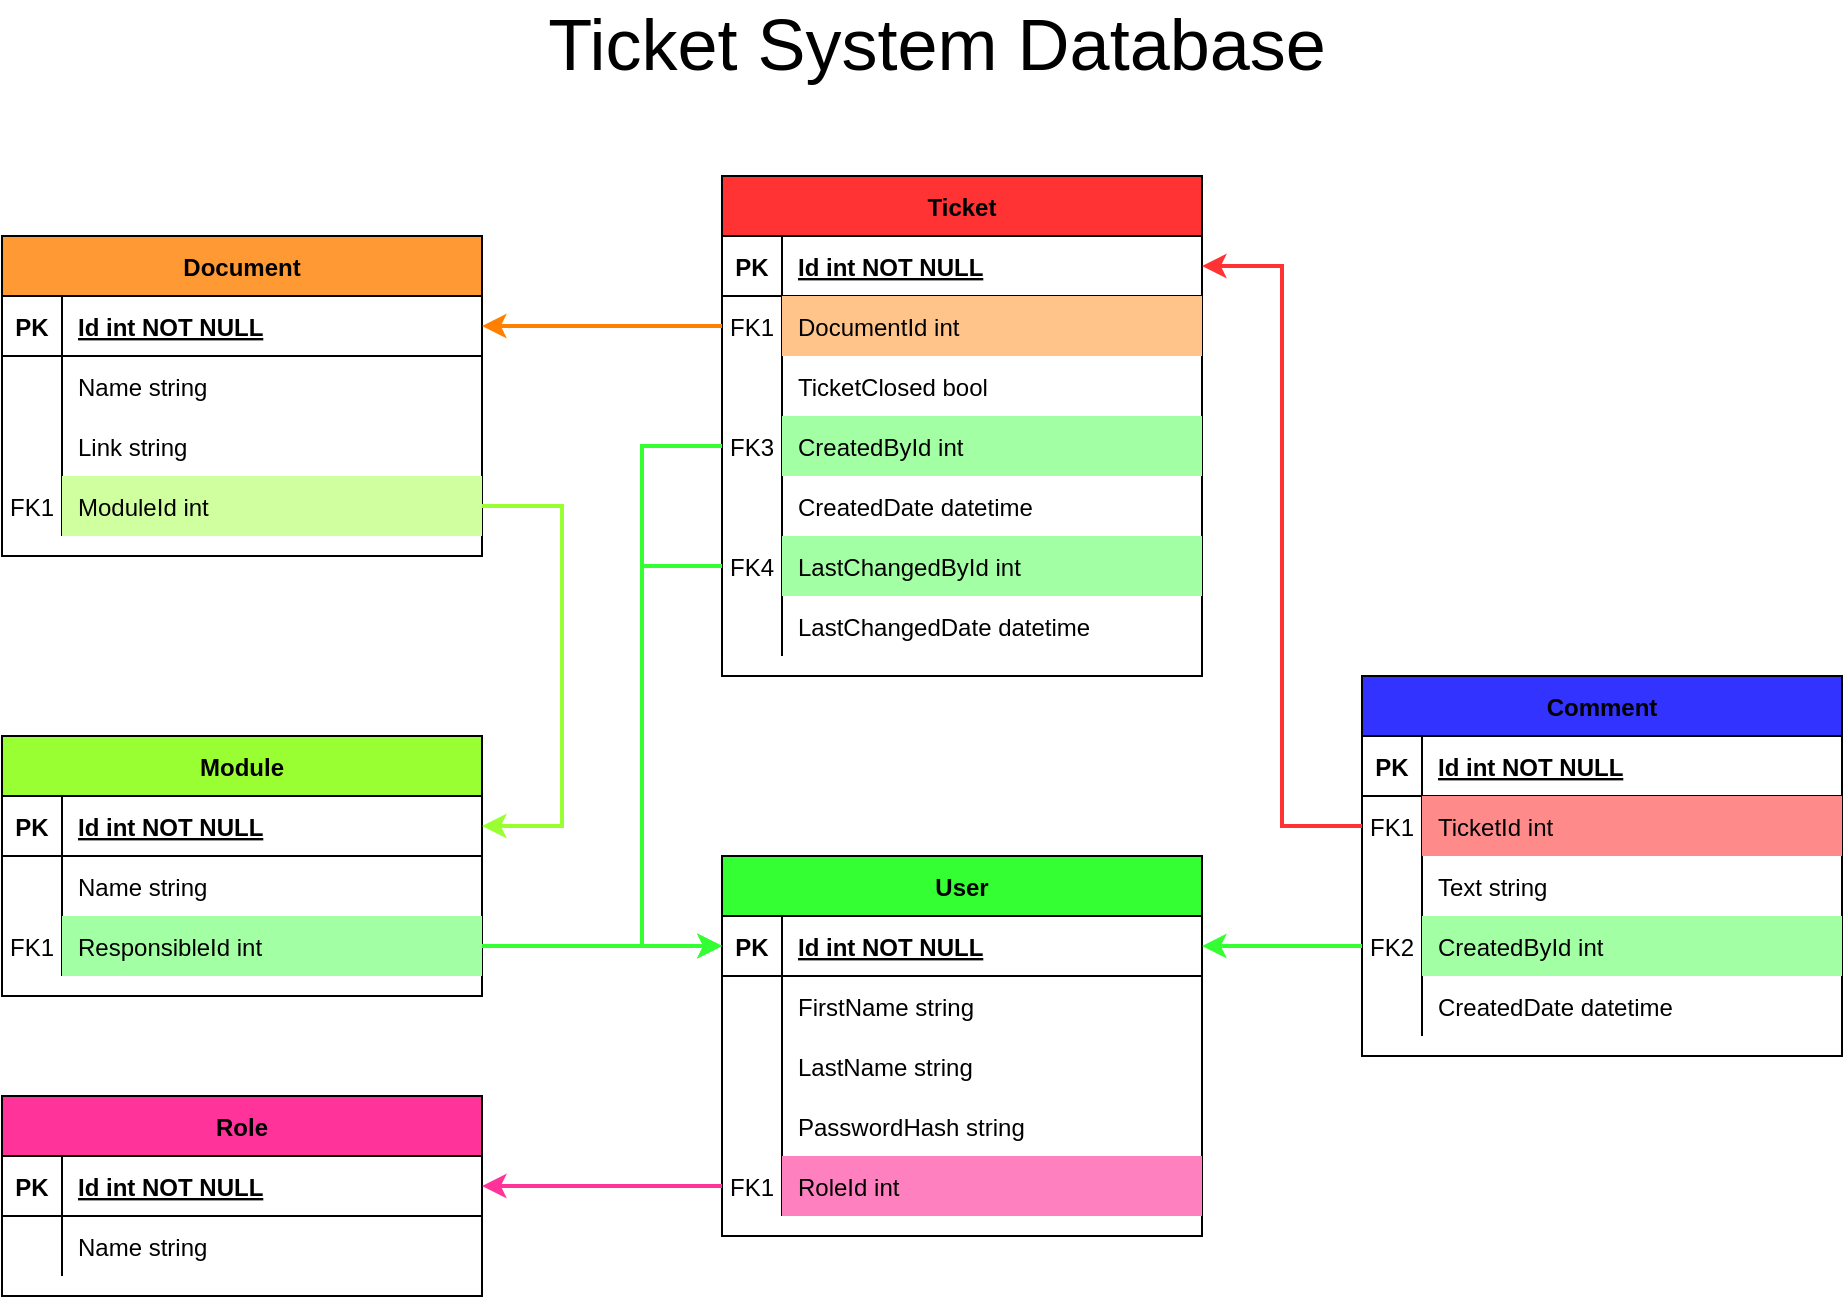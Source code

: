 <mxfile version="14.1.8" type="device"><diagram id="R2lEEEUBdFMjLlhIrx00" name="Page-1"><mxGraphModel dx="1422" dy="822" grid="1" gridSize="10" guides="1" tooltips="1" connect="1" arrows="1" fold="1" page="1" pageScale="1" pageWidth="1654" pageHeight="1169" math="0" shadow="0" extFonts="Permanent Marker^https://fonts.googleapis.com/css?family=Permanent+Marker"><root><mxCell id="0"/><mxCell id="1" parent="0"/><mxCell id="C-vyLk0tnHw3VtMMgP7b-2" value="Ticket" style="shape=table;startSize=30;container=1;collapsible=1;childLayout=tableLayout;fixedRows=1;rowLines=0;fontStyle=1;align=center;resizeLast=1;fillColor=#FF3333;" parent="1" vertex="1"><mxGeometry x="720" y="120" width="240" height="250" as="geometry"/></mxCell><mxCell id="C-vyLk0tnHw3VtMMgP7b-3" value="" style="shape=partialRectangle;collapsible=0;dropTarget=0;pointerEvents=0;fillColor=none;points=[[0,0.5],[1,0.5]];portConstraint=eastwest;top=0;left=0;right=0;bottom=1;" parent="C-vyLk0tnHw3VtMMgP7b-2" vertex="1"><mxGeometry y="30" width="240" height="30" as="geometry"/></mxCell><mxCell id="C-vyLk0tnHw3VtMMgP7b-4" value="PK" style="shape=partialRectangle;overflow=hidden;connectable=0;fillColor=none;top=0;left=0;bottom=0;right=0;fontStyle=1;" parent="C-vyLk0tnHw3VtMMgP7b-3" vertex="1"><mxGeometry width="30" height="30" as="geometry"/></mxCell><mxCell id="C-vyLk0tnHw3VtMMgP7b-5" value="Id int NOT NULL " style="shape=partialRectangle;overflow=hidden;connectable=0;fillColor=none;top=0;left=0;bottom=0;right=0;align=left;spacingLeft=6;fontStyle=5;" parent="C-vyLk0tnHw3VtMMgP7b-3" vertex="1"><mxGeometry x="30" width="210" height="30" as="geometry"/></mxCell><mxCell id="C-vyLk0tnHw3VtMMgP7b-9" value="" style="shape=partialRectangle;collapsible=0;dropTarget=0;pointerEvents=0;fillColor=none;points=[[0,0.5],[1,0.5]];portConstraint=eastwest;top=0;left=0;right=0;bottom=0;" parent="C-vyLk0tnHw3VtMMgP7b-2" vertex="1"><mxGeometry y="60" width="240" height="30" as="geometry"/></mxCell><mxCell id="C-vyLk0tnHw3VtMMgP7b-10" value="FK1" style="shape=partialRectangle;overflow=hidden;connectable=0;fillColor=none;top=0;left=0;bottom=0;right=0;" parent="C-vyLk0tnHw3VtMMgP7b-9" vertex="1"><mxGeometry width="30" height="30" as="geometry"/></mxCell><mxCell id="C-vyLk0tnHw3VtMMgP7b-11" value="DocumentId int" style="shape=partialRectangle;overflow=hidden;connectable=0;top=0;left=0;bottom=0;right=0;align=left;spacingLeft=6;fillColor=#FFC48A;" parent="C-vyLk0tnHw3VtMMgP7b-9" vertex="1"><mxGeometry x="30" width="210" height="30" as="geometry"/></mxCell><mxCell id="S55iQ5VllEJQa9KrodJ4-59" value="" style="shape=partialRectangle;collapsible=0;dropTarget=0;pointerEvents=0;fillColor=none;points=[[0,0.5],[1,0.5]];portConstraint=eastwest;top=0;left=0;right=0;bottom=0;" parent="C-vyLk0tnHw3VtMMgP7b-2" vertex="1"><mxGeometry y="90" width="240" height="30" as="geometry"/></mxCell><mxCell id="S55iQ5VllEJQa9KrodJ4-60" value="" style="shape=partialRectangle;overflow=hidden;connectable=0;fillColor=none;top=0;left=0;bottom=0;right=0;" parent="S55iQ5VllEJQa9KrodJ4-59" vertex="1"><mxGeometry width="30" height="30" as="geometry"/></mxCell><mxCell id="S55iQ5VllEJQa9KrodJ4-61" value="TicketClosed bool" style="shape=partialRectangle;overflow=hidden;connectable=0;top=0;left=0;bottom=0;right=0;align=left;spacingLeft=6;fillColor=none;" parent="S55iQ5VllEJQa9KrodJ4-59" vertex="1"><mxGeometry x="30" width="210" height="30" as="geometry"/></mxCell><mxCell id="S55iQ5VllEJQa9KrodJ4-62" value="" style="shape=partialRectangle;collapsible=0;dropTarget=0;pointerEvents=0;fillColor=none;points=[[0,0.5],[1,0.5]];portConstraint=eastwest;top=0;left=0;right=0;bottom=0;" parent="C-vyLk0tnHw3VtMMgP7b-2" vertex="1"><mxGeometry y="120" width="240" height="30" as="geometry"/></mxCell><mxCell id="S55iQ5VllEJQa9KrodJ4-63" value="FK3" style="shape=partialRectangle;overflow=hidden;connectable=0;fillColor=none;top=0;left=0;bottom=0;right=0;" parent="S55iQ5VllEJQa9KrodJ4-62" vertex="1"><mxGeometry width="30" height="30" as="geometry"/></mxCell><mxCell id="S55iQ5VllEJQa9KrodJ4-64" value="CreatedById int" style="shape=partialRectangle;overflow=hidden;connectable=0;top=0;left=0;bottom=0;right=0;align=left;spacingLeft=6;fillColor=#A3FFA3;" parent="S55iQ5VllEJQa9KrodJ4-62" vertex="1"><mxGeometry x="30" width="210" height="30" as="geometry"/></mxCell><mxCell id="S55iQ5VllEJQa9KrodJ4-65" value="" style="shape=partialRectangle;collapsible=0;dropTarget=0;pointerEvents=0;fillColor=none;points=[[0,0.5],[1,0.5]];portConstraint=eastwest;top=0;left=0;right=0;bottom=0;" parent="C-vyLk0tnHw3VtMMgP7b-2" vertex="1"><mxGeometry y="150" width="240" height="30" as="geometry"/></mxCell><mxCell id="S55iQ5VllEJQa9KrodJ4-66" value="" style="shape=partialRectangle;overflow=hidden;connectable=0;fillColor=none;top=0;left=0;bottom=0;right=0;" parent="S55iQ5VllEJQa9KrodJ4-65" vertex="1"><mxGeometry width="30" height="30" as="geometry"/></mxCell><mxCell id="S55iQ5VllEJQa9KrodJ4-67" value="CreatedDate datetime" style="shape=partialRectangle;overflow=hidden;connectable=0;fillColor=none;top=0;left=0;bottom=0;right=0;align=left;spacingLeft=6;" parent="S55iQ5VllEJQa9KrodJ4-65" vertex="1"><mxGeometry x="30" width="210" height="30" as="geometry"/></mxCell><mxCell id="S55iQ5VllEJQa9KrodJ4-68" value="" style="shape=partialRectangle;collapsible=0;dropTarget=0;pointerEvents=0;fillColor=none;points=[[0,0.5],[1,0.5]];portConstraint=eastwest;top=0;left=0;right=0;bottom=0;" parent="C-vyLk0tnHw3VtMMgP7b-2" vertex="1"><mxGeometry y="180" width="240" height="30" as="geometry"/></mxCell><mxCell id="S55iQ5VllEJQa9KrodJ4-69" value="FK4" style="shape=partialRectangle;overflow=hidden;connectable=0;fillColor=none;top=0;left=0;bottom=0;right=0;" parent="S55iQ5VllEJQa9KrodJ4-68" vertex="1"><mxGeometry width="30" height="30" as="geometry"/></mxCell><mxCell id="S55iQ5VllEJQa9KrodJ4-70" value="LastChangedById int" style="shape=partialRectangle;overflow=hidden;connectable=0;top=0;left=0;bottom=0;right=0;align=left;spacingLeft=6;fillColor=#A3FFA3;" parent="S55iQ5VllEJQa9KrodJ4-68" vertex="1"><mxGeometry x="30" width="210" height="30" as="geometry"/></mxCell><mxCell id="S55iQ5VllEJQa9KrodJ4-71" value="" style="shape=partialRectangle;collapsible=0;dropTarget=0;pointerEvents=0;fillColor=none;points=[[0,0.5],[1,0.5]];portConstraint=eastwest;top=0;left=0;right=0;bottom=0;" parent="C-vyLk0tnHw3VtMMgP7b-2" vertex="1"><mxGeometry y="210" width="240" height="30" as="geometry"/></mxCell><mxCell id="S55iQ5VllEJQa9KrodJ4-72" value="" style="shape=partialRectangle;overflow=hidden;connectable=0;fillColor=none;top=0;left=0;bottom=0;right=0;" parent="S55iQ5VllEJQa9KrodJ4-71" vertex="1"><mxGeometry width="30" height="30" as="geometry"/></mxCell><mxCell id="S55iQ5VllEJQa9KrodJ4-73" value="LastChangedDate datetime" style="shape=partialRectangle;overflow=hidden;connectable=0;fillColor=none;top=0;left=0;bottom=0;right=0;align=left;spacingLeft=6;" parent="S55iQ5VllEJQa9KrodJ4-71" vertex="1"><mxGeometry x="30" width="210" height="30" as="geometry"/></mxCell><mxCell id="S55iQ5VllEJQa9KrodJ4-15" value="Module" style="shape=table;startSize=30;container=1;collapsible=1;childLayout=tableLayout;fixedRows=1;rowLines=0;fontStyle=1;align=center;resizeLast=1;fillColor=#99FF33;" parent="1" vertex="1"><mxGeometry x="360" y="400" width="240" height="130" as="geometry"/></mxCell><mxCell id="S55iQ5VllEJQa9KrodJ4-16" value="" style="shape=partialRectangle;collapsible=0;dropTarget=0;pointerEvents=0;fillColor=none;points=[[0,0.5],[1,0.5]];portConstraint=eastwest;top=0;left=0;right=0;bottom=1;" parent="S55iQ5VllEJQa9KrodJ4-15" vertex="1"><mxGeometry y="30" width="240" height="30" as="geometry"/></mxCell><mxCell id="S55iQ5VllEJQa9KrodJ4-17" value="PK" style="shape=partialRectangle;overflow=hidden;connectable=0;fillColor=none;top=0;left=0;bottom=0;right=0;fontStyle=1;" parent="S55iQ5VllEJQa9KrodJ4-16" vertex="1"><mxGeometry width="30" height="30" as="geometry"/></mxCell><mxCell id="S55iQ5VllEJQa9KrodJ4-18" value="Id int NOT NULL " style="shape=partialRectangle;overflow=hidden;connectable=0;fillColor=none;top=0;left=0;bottom=0;right=0;align=left;spacingLeft=6;fontStyle=5;" parent="S55iQ5VllEJQa9KrodJ4-16" vertex="1"><mxGeometry x="30" width="210" height="30" as="geometry"/></mxCell><mxCell id="S55iQ5VllEJQa9KrodJ4-19" value="" style="shape=partialRectangle;collapsible=0;dropTarget=0;pointerEvents=0;fillColor=none;points=[[0,0.5],[1,0.5]];portConstraint=eastwest;top=0;left=0;right=0;bottom=0;" parent="S55iQ5VllEJQa9KrodJ4-15" vertex="1"><mxGeometry y="60" width="240" height="30" as="geometry"/></mxCell><mxCell id="S55iQ5VllEJQa9KrodJ4-20" value="" style="shape=partialRectangle;overflow=hidden;connectable=0;fillColor=none;top=0;left=0;bottom=0;right=0;" parent="S55iQ5VllEJQa9KrodJ4-19" vertex="1"><mxGeometry width="30" height="30" as="geometry"/></mxCell><mxCell id="S55iQ5VllEJQa9KrodJ4-21" value="Name string" style="shape=partialRectangle;overflow=hidden;connectable=0;fillColor=none;top=0;left=0;bottom=0;right=0;align=left;spacingLeft=6;" parent="S55iQ5VllEJQa9KrodJ4-19" vertex="1"><mxGeometry x="30" width="210" height="30" as="geometry"/></mxCell><mxCell id="5QqvSq-tXzuKRRl05Fz5-21" value="" style="shape=partialRectangle;collapsible=0;dropTarget=0;pointerEvents=0;fillColor=none;points=[[0,0.5],[1,0.5]];portConstraint=eastwest;top=0;left=0;right=0;bottom=0;" parent="S55iQ5VllEJQa9KrodJ4-15" vertex="1"><mxGeometry y="90" width="240" height="30" as="geometry"/></mxCell><mxCell id="5QqvSq-tXzuKRRl05Fz5-22" value="FK1" style="shape=partialRectangle;overflow=hidden;connectable=0;fillColor=none;top=0;left=0;bottom=0;right=0;" parent="5QqvSq-tXzuKRRl05Fz5-21" vertex="1"><mxGeometry width="30" height="30" as="geometry"/></mxCell><mxCell id="5QqvSq-tXzuKRRl05Fz5-23" value="ResponsibleId int" style="shape=partialRectangle;overflow=hidden;connectable=0;top=0;left=0;bottom=0;right=0;align=left;spacingLeft=6;fillColor=#A3FFA3;" parent="5QqvSq-tXzuKRRl05Fz5-21" vertex="1"><mxGeometry x="30" width="210" height="30" as="geometry"/></mxCell><mxCell id="S55iQ5VllEJQa9KrodJ4-29" value="Role" style="shape=table;startSize=30;container=1;collapsible=1;childLayout=tableLayout;fixedRows=1;rowLines=0;fontStyle=1;align=center;resizeLast=1;fillColor=#FF3399;" parent="1" vertex="1"><mxGeometry x="360" y="580" width="240" height="100" as="geometry"/></mxCell><mxCell id="S55iQ5VllEJQa9KrodJ4-30" value="" style="shape=partialRectangle;collapsible=0;dropTarget=0;pointerEvents=0;fillColor=none;points=[[0,0.5],[1,0.5]];portConstraint=eastwest;top=0;left=0;right=0;bottom=1;" parent="S55iQ5VllEJQa9KrodJ4-29" vertex="1"><mxGeometry y="30" width="240" height="30" as="geometry"/></mxCell><mxCell id="S55iQ5VllEJQa9KrodJ4-31" value="PK" style="shape=partialRectangle;overflow=hidden;connectable=0;fillColor=none;top=0;left=0;bottom=0;right=0;fontStyle=1;" parent="S55iQ5VllEJQa9KrodJ4-30" vertex="1"><mxGeometry width="30" height="30" as="geometry"/></mxCell><mxCell id="S55iQ5VllEJQa9KrodJ4-32" value="Id int NOT NULL " style="shape=partialRectangle;overflow=hidden;connectable=0;fillColor=none;top=0;left=0;bottom=0;right=0;align=left;spacingLeft=6;fontStyle=5;" parent="S55iQ5VllEJQa9KrodJ4-30" vertex="1"><mxGeometry x="30" width="210" height="30" as="geometry"/></mxCell><mxCell id="S55iQ5VllEJQa9KrodJ4-33" value="" style="shape=partialRectangle;collapsible=0;dropTarget=0;pointerEvents=0;fillColor=none;points=[[0,0.5],[1,0.5]];portConstraint=eastwest;top=0;left=0;right=0;bottom=0;" parent="S55iQ5VllEJQa9KrodJ4-29" vertex="1"><mxGeometry y="60" width="240" height="30" as="geometry"/></mxCell><mxCell id="S55iQ5VllEJQa9KrodJ4-34" value="" style="shape=partialRectangle;overflow=hidden;connectable=0;fillColor=none;top=0;left=0;bottom=0;right=0;" parent="S55iQ5VllEJQa9KrodJ4-33" vertex="1"><mxGeometry width="30" height="30" as="geometry"/></mxCell><mxCell id="S55iQ5VllEJQa9KrodJ4-35" value="Name string" style="shape=partialRectangle;overflow=hidden;connectable=0;fillColor=none;top=0;left=0;bottom=0;right=0;align=left;spacingLeft=6;" parent="S55iQ5VllEJQa9KrodJ4-33" vertex="1"><mxGeometry x="30" width="210" height="30" as="geometry"/></mxCell><mxCell id="S55iQ5VllEJQa9KrodJ4-43" value="User" style="shape=table;startSize=30;container=1;collapsible=1;childLayout=tableLayout;fixedRows=1;rowLines=0;fontStyle=1;align=center;resizeLast=1;fillColor=#33FF33;" parent="1" vertex="1"><mxGeometry x="720" y="460" width="240" height="190" as="geometry"/></mxCell><mxCell id="S55iQ5VllEJQa9KrodJ4-44" value="" style="shape=partialRectangle;collapsible=0;dropTarget=0;pointerEvents=0;fillColor=none;points=[[0,0.5],[1,0.5]];portConstraint=eastwest;top=0;left=0;right=0;bottom=1;" parent="S55iQ5VllEJQa9KrodJ4-43" vertex="1"><mxGeometry y="30" width="240" height="30" as="geometry"/></mxCell><mxCell id="S55iQ5VllEJQa9KrodJ4-45" value="PK" style="shape=partialRectangle;overflow=hidden;connectable=0;fillColor=none;top=0;left=0;bottom=0;right=0;fontStyle=1;" parent="S55iQ5VllEJQa9KrodJ4-44" vertex="1"><mxGeometry width="30" height="30" as="geometry"/></mxCell><mxCell id="S55iQ5VllEJQa9KrodJ4-46" value="Id int NOT NULL " style="shape=partialRectangle;overflow=hidden;connectable=0;fillColor=none;top=0;left=0;bottom=0;right=0;align=left;spacingLeft=6;fontStyle=5;" parent="S55iQ5VllEJQa9KrodJ4-44" vertex="1"><mxGeometry x="30" width="210" height="30" as="geometry"/></mxCell><mxCell id="S55iQ5VllEJQa9KrodJ4-47" value="" style="shape=partialRectangle;collapsible=0;dropTarget=0;pointerEvents=0;fillColor=none;points=[[0,0.5],[1,0.5]];portConstraint=eastwest;top=0;left=0;right=0;bottom=0;" parent="S55iQ5VllEJQa9KrodJ4-43" vertex="1"><mxGeometry y="60" width="240" height="30" as="geometry"/></mxCell><mxCell id="S55iQ5VllEJQa9KrodJ4-48" value="" style="shape=partialRectangle;overflow=hidden;connectable=0;fillColor=none;top=0;left=0;bottom=0;right=0;" parent="S55iQ5VllEJQa9KrodJ4-47" vertex="1"><mxGeometry width="30" height="30" as="geometry"/></mxCell><mxCell id="S55iQ5VllEJQa9KrodJ4-49" value="FirstName string" style="shape=partialRectangle;overflow=hidden;connectable=0;fillColor=none;top=0;left=0;bottom=0;right=0;align=left;spacingLeft=6;" parent="S55iQ5VllEJQa9KrodJ4-47" vertex="1"><mxGeometry x="30" width="210" height="30" as="geometry"/></mxCell><mxCell id="S55iQ5VllEJQa9KrodJ4-50" value="" style="shape=partialRectangle;collapsible=0;dropTarget=0;pointerEvents=0;fillColor=none;points=[[0,0.5],[1,0.5]];portConstraint=eastwest;top=0;left=0;right=0;bottom=0;" parent="S55iQ5VllEJQa9KrodJ4-43" vertex="1"><mxGeometry y="90" width="240" height="30" as="geometry"/></mxCell><mxCell id="S55iQ5VllEJQa9KrodJ4-51" value="" style="shape=partialRectangle;overflow=hidden;connectable=0;fillColor=none;top=0;left=0;bottom=0;right=0;" parent="S55iQ5VllEJQa9KrodJ4-50" vertex="1"><mxGeometry width="30" height="30" as="geometry"/></mxCell><mxCell id="S55iQ5VllEJQa9KrodJ4-52" value="LastName string" style="shape=partialRectangle;overflow=hidden;connectable=0;fillColor=none;top=0;left=0;bottom=0;right=0;align=left;spacingLeft=6;" parent="S55iQ5VllEJQa9KrodJ4-50" vertex="1"><mxGeometry x="30" width="210" height="30" as="geometry"/></mxCell><mxCell id="5QqvSq-tXzuKRRl05Fz5-15" value="" style="shape=partialRectangle;collapsible=0;dropTarget=0;pointerEvents=0;fillColor=none;points=[[0,0.5],[1,0.5]];portConstraint=eastwest;top=0;left=0;right=0;bottom=0;" parent="S55iQ5VllEJQa9KrodJ4-43" vertex="1"><mxGeometry y="120" width="240" height="30" as="geometry"/></mxCell><mxCell id="5QqvSq-tXzuKRRl05Fz5-16" value="" style="shape=partialRectangle;overflow=hidden;connectable=0;fillColor=none;top=0;left=0;bottom=0;right=0;" parent="5QqvSq-tXzuKRRl05Fz5-15" vertex="1"><mxGeometry width="30" height="30" as="geometry"/></mxCell><mxCell id="5QqvSq-tXzuKRRl05Fz5-17" value="PasswordHash string" style="shape=partialRectangle;overflow=hidden;connectable=0;fillColor=none;top=0;left=0;bottom=0;right=0;align=left;spacingLeft=6;" parent="5QqvSq-tXzuKRRl05Fz5-15" vertex="1"><mxGeometry x="30" width="210" height="30" as="geometry"/></mxCell><mxCell id="5QqvSq-tXzuKRRl05Fz5-24" value="" style="shape=partialRectangle;collapsible=0;dropTarget=0;pointerEvents=0;fillColor=none;points=[[0,0.5],[1,0.5]];portConstraint=eastwest;top=0;left=0;right=0;bottom=0;" parent="S55iQ5VllEJQa9KrodJ4-43" vertex="1"><mxGeometry y="150" width="240" height="30" as="geometry"/></mxCell><mxCell id="5QqvSq-tXzuKRRl05Fz5-25" value="FK1" style="shape=partialRectangle;overflow=hidden;connectable=0;fillColor=none;top=0;left=0;bottom=0;right=0;" parent="5QqvSq-tXzuKRRl05Fz5-24" vertex="1"><mxGeometry width="30" height="30" as="geometry"/></mxCell><mxCell id="5QqvSq-tXzuKRRl05Fz5-26" value="RoleId int" style="shape=partialRectangle;overflow=hidden;connectable=0;top=0;left=0;bottom=0;right=0;align=left;spacingLeft=6;fillColor=#FF80BF;" parent="5QqvSq-tXzuKRRl05Fz5-24" vertex="1"><mxGeometry x="30" width="210" height="30" as="geometry"/></mxCell><mxCell id="S55iQ5VllEJQa9KrodJ4-74" value="Comment" style="shape=table;startSize=30;container=1;collapsible=1;childLayout=tableLayout;fixedRows=1;rowLines=0;fontStyle=1;align=center;resizeLast=1;fillColor=#3333FF;" parent="1" vertex="1"><mxGeometry x="1040" y="370" width="240" height="190" as="geometry"/></mxCell><mxCell id="S55iQ5VllEJQa9KrodJ4-75" value="" style="shape=partialRectangle;collapsible=0;dropTarget=0;pointerEvents=0;fillColor=none;points=[[0,0.5],[1,0.5]];portConstraint=eastwest;top=0;left=0;right=0;bottom=1;" parent="S55iQ5VllEJQa9KrodJ4-74" vertex="1"><mxGeometry y="30" width="240" height="30" as="geometry"/></mxCell><mxCell id="S55iQ5VllEJQa9KrodJ4-76" value="PK" style="shape=partialRectangle;overflow=hidden;connectable=0;fillColor=none;top=0;left=0;bottom=0;right=0;fontStyle=1;" parent="S55iQ5VllEJQa9KrodJ4-75" vertex="1"><mxGeometry width="30" height="30" as="geometry"/></mxCell><mxCell id="S55iQ5VllEJQa9KrodJ4-77" value="Id int NOT NULL " style="shape=partialRectangle;overflow=hidden;connectable=0;fillColor=none;top=0;left=0;bottom=0;right=0;align=left;spacingLeft=6;fontStyle=5;" parent="S55iQ5VllEJQa9KrodJ4-75" vertex="1"><mxGeometry x="30" width="210" height="30" as="geometry"/></mxCell><mxCell id="S55iQ5VllEJQa9KrodJ4-78" value="" style="shape=partialRectangle;collapsible=0;dropTarget=0;pointerEvents=0;fillColor=none;points=[[0,0.5],[1,0.5]];portConstraint=eastwest;top=0;left=0;right=0;bottom=0;" parent="S55iQ5VllEJQa9KrodJ4-74" vertex="1"><mxGeometry y="60" width="240" height="30" as="geometry"/></mxCell><mxCell id="S55iQ5VllEJQa9KrodJ4-79" value="FK1" style="shape=partialRectangle;overflow=hidden;connectable=0;fillColor=none;top=0;left=0;bottom=0;right=0;" parent="S55iQ5VllEJQa9KrodJ4-78" vertex="1"><mxGeometry width="30" height="30" as="geometry"/></mxCell><mxCell id="S55iQ5VllEJQa9KrodJ4-80" value="TicketId int" style="shape=partialRectangle;overflow=hidden;connectable=0;top=0;left=0;bottom=0;right=0;align=left;spacingLeft=6;fillColor=#FF8A8A;" parent="S55iQ5VllEJQa9KrodJ4-78" vertex="1"><mxGeometry x="30" width="210" height="30" as="geometry"/></mxCell><mxCell id="UCCtVbmzGRvSjNlxdJQB-1" value="" style="shape=partialRectangle;collapsible=0;dropTarget=0;pointerEvents=0;fillColor=none;points=[[0,0.5],[1,0.5]];portConstraint=eastwest;top=0;left=0;right=0;bottom=0;" parent="S55iQ5VllEJQa9KrodJ4-74" vertex="1"><mxGeometry y="90" width="240" height="30" as="geometry"/></mxCell><mxCell id="UCCtVbmzGRvSjNlxdJQB-2" value="" style="shape=partialRectangle;overflow=hidden;connectable=0;fillColor=none;top=0;left=0;bottom=0;right=0;" parent="UCCtVbmzGRvSjNlxdJQB-1" vertex="1"><mxGeometry width="30" height="30" as="geometry"/></mxCell><mxCell id="UCCtVbmzGRvSjNlxdJQB-3" value="Text string" style="shape=partialRectangle;overflow=hidden;connectable=0;fillColor=none;top=0;left=0;bottom=0;right=0;align=left;spacingLeft=6;" parent="UCCtVbmzGRvSjNlxdJQB-1" vertex="1"><mxGeometry x="30" width="210" height="30" as="geometry"/></mxCell><mxCell id="S55iQ5VllEJQa9KrodJ4-87" value="" style="shape=partialRectangle;collapsible=0;dropTarget=0;pointerEvents=0;fillColor=none;points=[[0,0.5],[1,0.5]];portConstraint=eastwest;top=0;left=0;right=0;bottom=0;" parent="S55iQ5VllEJQa9KrodJ4-74" vertex="1"><mxGeometry y="120" width="240" height="30" as="geometry"/></mxCell><mxCell id="S55iQ5VllEJQa9KrodJ4-88" value="FK2" style="shape=partialRectangle;overflow=hidden;connectable=0;fillColor=none;top=0;left=0;bottom=0;right=0;" parent="S55iQ5VllEJQa9KrodJ4-87" vertex="1"><mxGeometry width="30" height="30" as="geometry"/></mxCell><mxCell id="S55iQ5VllEJQa9KrodJ4-89" value="CreatedById int" style="shape=partialRectangle;overflow=hidden;connectable=0;top=0;left=0;bottom=0;right=0;align=left;spacingLeft=6;fillColor=#A3FFA3;" parent="S55iQ5VllEJQa9KrodJ4-87" vertex="1"><mxGeometry x="30" width="210" height="30" as="geometry"/></mxCell><mxCell id="5QqvSq-tXzuKRRl05Fz5-1" value="" style="shape=partialRectangle;collapsible=0;dropTarget=0;pointerEvents=0;fillColor=none;points=[[0,0.5],[1,0.5]];portConstraint=eastwest;top=0;left=0;right=0;bottom=0;" parent="S55iQ5VllEJQa9KrodJ4-74" vertex="1"><mxGeometry y="150" width="240" height="30" as="geometry"/></mxCell><mxCell id="5QqvSq-tXzuKRRl05Fz5-2" value="" style="shape=partialRectangle;overflow=hidden;connectable=0;fillColor=none;top=0;left=0;bottom=0;right=0;" parent="5QqvSq-tXzuKRRl05Fz5-1" vertex="1"><mxGeometry width="30" height="30" as="geometry"/></mxCell><mxCell id="5QqvSq-tXzuKRRl05Fz5-3" value="CreatedDate datetime" style="shape=partialRectangle;overflow=hidden;connectable=0;fillColor=none;top=0;left=0;bottom=0;right=0;align=left;spacingLeft=6;" parent="5QqvSq-tXzuKRRl05Fz5-1" vertex="1"><mxGeometry x="30" width="210" height="30" as="geometry"/></mxCell><mxCell id="S55iQ5VllEJQa9KrodJ4-96" value="Document" style="shape=table;startSize=30;container=1;collapsible=1;childLayout=tableLayout;fixedRows=1;rowLines=0;fontStyle=1;align=center;resizeLast=1;fillColor=#FF9933;" parent="1" vertex="1"><mxGeometry x="360" y="150" width="240" height="160" as="geometry"/></mxCell><mxCell id="S55iQ5VllEJQa9KrodJ4-97" value="" style="shape=partialRectangle;collapsible=0;dropTarget=0;pointerEvents=0;fillColor=none;points=[[0,0.5],[1,0.5]];portConstraint=eastwest;top=0;left=0;right=0;bottom=1;" parent="S55iQ5VllEJQa9KrodJ4-96" vertex="1"><mxGeometry y="30" width="240" height="30" as="geometry"/></mxCell><mxCell id="S55iQ5VllEJQa9KrodJ4-98" value="PK" style="shape=partialRectangle;overflow=hidden;connectable=0;fillColor=none;top=0;left=0;bottom=0;right=0;fontStyle=1;" parent="S55iQ5VllEJQa9KrodJ4-97" vertex="1"><mxGeometry width="30" height="30" as="geometry"/></mxCell><mxCell id="S55iQ5VllEJQa9KrodJ4-99" value="Id int NOT NULL " style="shape=partialRectangle;overflow=hidden;connectable=0;fillColor=none;top=0;left=0;bottom=0;right=0;align=left;spacingLeft=6;fontStyle=5;" parent="S55iQ5VllEJQa9KrodJ4-97" vertex="1"><mxGeometry x="30" width="210" height="30" as="geometry"/></mxCell><mxCell id="S55iQ5VllEJQa9KrodJ4-100" value="" style="shape=partialRectangle;collapsible=0;dropTarget=0;pointerEvents=0;fillColor=none;points=[[0,0.5],[1,0.5]];portConstraint=eastwest;top=0;left=0;right=0;bottom=0;" parent="S55iQ5VllEJQa9KrodJ4-96" vertex="1"><mxGeometry y="60" width="240" height="30" as="geometry"/></mxCell><mxCell id="S55iQ5VllEJQa9KrodJ4-101" value="" style="shape=partialRectangle;overflow=hidden;connectable=0;fillColor=none;top=0;left=0;bottom=0;right=0;" parent="S55iQ5VllEJQa9KrodJ4-100" vertex="1"><mxGeometry width="30" height="30" as="geometry"/></mxCell><mxCell id="S55iQ5VllEJQa9KrodJ4-102" value="Name string" style="shape=partialRectangle;overflow=hidden;connectable=0;fillColor=none;top=0;left=0;bottom=0;right=0;align=left;spacingLeft=6;" parent="S55iQ5VllEJQa9KrodJ4-100" vertex="1"><mxGeometry x="30" width="210" height="30" as="geometry"/></mxCell><mxCell id="S55iQ5VllEJQa9KrodJ4-103" value="" style="shape=partialRectangle;collapsible=0;dropTarget=0;pointerEvents=0;fillColor=none;points=[[0,0.5],[1,0.5]];portConstraint=eastwest;top=0;left=0;right=0;bottom=0;" parent="S55iQ5VllEJQa9KrodJ4-96" vertex="1"><mxGeometry y="90" width="240" height="30" as="geometry"/></mxCell><mxCell id="S55iQ5VllEJQa9KrodJ4-104" value="" style="shape=partialRectangle;overflow=hidden;connectable=0;fillColor=none;top=0;left=0;bottom=0;right=0;" parent="S55iQ5VllEJQa9KrodJ4-103" vertex="1"><mxGeometry width="30" height="30" as="geometry"/></mxCell><mxCell id="S55iQ5VllEJQa9KrodJ4-105" value="Link string" style="shape=partialRectangle;overflow=hidden;connectable=0;fillColor=none;top=0;left=0;bottom=0;right=0;align=left;spacingLeft=6;" parent="S55iQ5VllEJQa9KrodJ4-103" vertex="1"><mxGeometry x="30" width="210" height="30" as="geometry"/></mxCell><mxCell id="5QqvSq-tXzuKRRl05Fz5-18" value="" style="shape=partialRectangle;collapsible=0;dropTarget=0;pointerEvents=0;fillColor=none;points=[[0,0.5],[1,0.5]];portConstraint=eastwest;top=0;left=0;right=0;bottom=0;" parent="S55iQ5VllEJQa9KrodJ4-96" vertex="1"><mxGeometry y="120" width="240" height="30" as="geometry"/></mxCell><mxCell id="5QqvSq-tXzuKRRl05Fz5-19" value="FK1" style="shape=partialRectangle;overflow=hidden;connectable=0;fillColor=none;top=0;left=0;bottom=0;right=0;" parent="5QqvSq-tXzuKRRl05Fz5-18" vertex="1"><mxGeometry width="30" height="30" as="geometry"/></mxCell><mxCell id="5QqvSq-tXzuKRRl05Fz5-20" value="ModuleId int" style="shape=partialRectangle;overflow=hidden;connectable=0;top=0;left=0;bottom=0;right=0;align=left;spacingLeft=6;fillColor=#CFFF9E;" parent="5QqvSq-tXzuKRRl05Fz5-18" vertex="1"><mxGeometry x="30" width="210" height="30" as="geometry"/></mxCell><mxCell id="S55iQ5VllEJQa9KrodJ4-134" style="edgeStyle=orthogonalEdgeStyle;rounded=0;orthogonalLoop=1;jettySize=auto;html=1;exitX=0;exitY=0.5;exitDx=0;exitDy=0;entryX=1;entryY=0.5;entryDx=0;entryDy=0;strokeColor=#FF3399;strokeWidth=2;" parent="1" source="5QqvSq-tXzuKRRl05Fz5-24" target="S55iQ5VllEJQa9KrodJ4-30" edge="1"><mxGeometry relative="1" as="geometry"><mxPoint x="360" y="585" as="sourcePoint"/></mxGeometry></mxCell><mxCell id="S55iQ5VllEJQa9KrodJ4-149" value="&lt;font style=&quot;font-size: 36px&quot;&gt;Ticket System Database&lt;/font&gt;" style="text;html=1;align=center;verticalAlign=middle;resizable=0;points=[];autosize=1;" parent="1" vertex="1"><mxGeometry x="627" y="39" width="400" height="30" as="geometry"/></mxCell><mxCell id="DPeytMEKGnsmmQj6NHd9-1" style="edgeStyle=orthogonalEdgeStyle;rounded=0;orthogonalLoop=1;jettySize=auto;html=1;exitX=0;exitY=0.5;exitDx=0;exitDy=0;strokeWidth=2;strokeColor=#FF8000;entryX=1;entryY=0.5;entryDx=0;entryDy=0;" parent="1" source="C-vyLk0tnHw3VtMMgP7b-9" target="S55iQ5VllEJQa9KrodJ4-97" edge="1"><mxGeometry relative="1" as="geometry"><Array as="points"/><mxPoint x="570" y="70" as="targetPoint"/></mxGeometry></mxCell><mxCell id="wig8oYIxK8nnh5QA7rjX-3" style="edgeStyle=orthogonalEdgeStyle;rounded=0;orthogonalLoop=1;jettySize=auto;html=1;strokeWidth=2;strokeColor=#99FF33;entryX=1;entryY=0.5;entryDx=0;entryDy=0;exitX=1;exitY=0.5;exitDx=0;exitDy=0;" parent="1" source="5QqvSq-tXzuKRRl05Fz5-18" target="S55iQ5VllEJQa9KrodJ4-16" edge="1"><mxGeometry relative="1" as="geometry"><mxPoint x="340" y="240" as="sourcePoint"/><mxPoint x="220" y="220" as="targetPoint"/><Array as="points"><mxPoint x="640" y="285"/><mxPoint x="640" y="445"/></Array></mxGeometry></mxCell><mxCell id="wig8oYIxK8nnh5QA7rjX-4" style="edgeStyle=orthogonalEdgeStyle;rounded=0;orthogonalLoop=1;jettySize=auto;html=1;exitX=1;exitY=0.5;exitDx=0;exitDy=0;entryX=0;entryY=0.5;entryDx=0;entryDy=0;strokeWidth=2;strokeColor=#33FF33;" parent="1" source="5QqvSq-tXzuKRRl05Fz5-21" target="S55iQ5VllEJQa9KrodJ4-44" edge="1"><mxGeometry relative="1" as="geometry"/></mxCell><mxCell id="wig8oYIxK8nnh5QA7rjX-5" style="edgeStyle=orthogonalEdgeStyle;rounded=0;orthogonalLoop=1;jettySize=auto;html=1;exitX=0;exitY=0.5;exitDx=0;exitDy=0;entryX=0;entryY=0.5;entryDx=0;entryDy=0;strokeColor=#33FF33;strokeWidth=2;" parent="1" source="S55iQ5VllEJQa9KrodJ4-68" target="S55iQ5VllEJQa9KrodJ4-44" edge="1"><mxGeometry relative="1" as="geometry"><Array as="points"><mxPoint x="680" y="315"/><mxPoint x="680" y="505"/></Array></mxGeometry></mxCell><mxCell id="wig8oYIxK8nnh5QA7rjX-6" style="edgeStyle=orthogonalEdgeStyle;rounded=0;orthogonalLoop=1;jettySize=auto;html=1;exitX=0;exitY=0.5;exitDx=0;exitDy=0;strokeColor=#33FF33;strokeWidth=2;entryX=0;entryY=0.5;entryDx=0;entryDy=0;" parent="1" source="S55iQ5VllEJQa9KrodJ4-62" target="S55iQ5VllEJQa9KrodJ4-44" edge="1"><mxGeometry relative="1" as="geometry"><mxPoint x="640" y="470" as="targetPoint"/><Array as="points"><mxPoint x="680" y="255"/><mxPoint x="680" y="505"/></Array></mxGeometry></mxCell><mxCell id="wig8oYIxK8nnh5QA7rjX-7" style="edgeStyle=orthogonalEdgeStyle;rounded=0;orthogonalLoop=1;jettySize=auto;html=1;exitX=0;exitY=0.5;exitDx=0;exitDy=0;entryX=1;entryY=0.5;entryDx=0;entryDy=0;strokeColor=#33FF33;strokeWidth=2;" parent="1" source="S55iQ5VllEJQa9KrodJ4-87" target="S55iQ5VllEJQa9KrodJ4-44" edge="1"><mxGeometry relative="1" as="geometry"><Array as="points"><mxPoint x="1040" y="505"/><mxPoint x="1040" y="505"/></Array></mxGeometry></mxCell><mxCell id="wig8oYIxK8nnh5QA7rjX-8" style="edgeStyle=orthogonalEdgeStyle;rounded=0;orthogonalLoop=1;jettySize=auto;html=1;entryX=1;entryY=0.5;entryDx=0;entryDy=0;strokeWidth=2;strokeColor=#FF3333;exitX=0;exitY=0.5;exitDx=0;exitDy=0;" parent="1" source="S55iQ5VllEJQa9KrodJ4-78" target="C-vyLk0tnHw3VtMMgP7b-3" edge="1"><mxGeometry relative="1" as="geometry"><mxPoint x="1020" y="460" as="sourcePoint"/><Array as="points"><mxPoint x="1000" y="445"/><mxPoint x="1000" y="165"/></Array></mxGeometry></mxCell></root></mxGraphModel></diagram></mxfile>